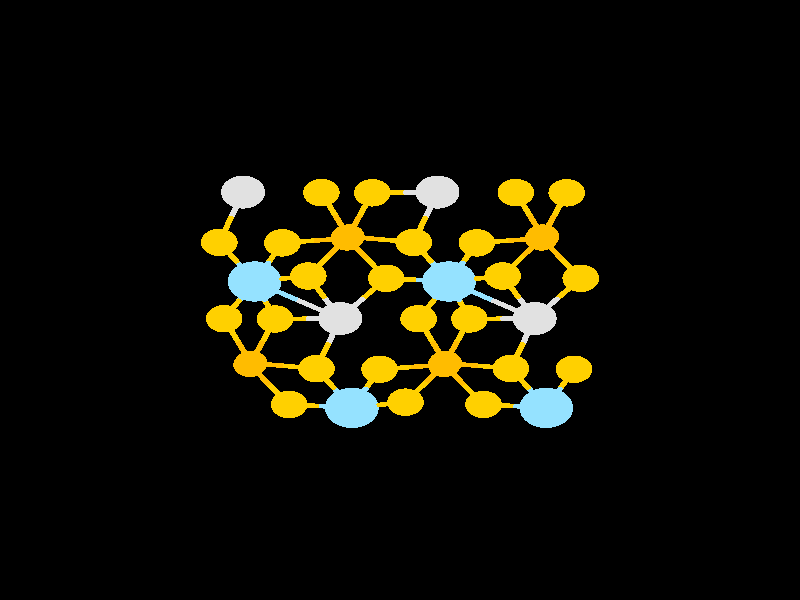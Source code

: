 #include "colors.inc"
#include "finish.inc"

global_settings {assumed_gamma 1 max_trace_level 6}
background {color White transmit 1.0}
camera {orthographic
  right -26.25*x up 26.25*y
  direction 1.00*z
  location <0,0,50.00> look_at <0,0,0>}


light_source {<  2.00,   3.00,  40.00> color White
  area_light <0.70, 0, 0>, <0, 0.70, 0>, 3, 3
  adaptive 1 jitter}
// no fog
#declare simple = finish {phong 0.7}
#declare pale = finish {ambient 0.5 diffuse 0.85 roughness 0.001 specular 0.200 }
#declare intermediate = finish {ambient 0.3 diffuse 0.6 specular 0.1 roughness 0.04}
#declare vmd = finish {ambient 0.0 diffuse 0.65 phong 0.1 phong_size 40.0 specular 0.5 }
#declare jmol = finish {ambient 0.2 diffuse 0.6 specular 1 roughness 0.001 metallic}
#declare ase2 = finish {ambient 0.05 brilliance 3 diffuse 0.6 metallic specular 0.7 roughness 0.04 reflection 0.15}
#declare ase3 = finish {ambient 0.15 brilliance 2 diffuse 0.6 metallic specular 1.0 roughness 0.001 reflection 0.0}
#declare glass = finish {ambient 0.05 diffuse 0.3 specular 1.0 roughness 0.001}
#declare glass2 = finish {ambient 0.01 diffuse 0.3 specular 1.0 reflection 0.25 roughness 0.001}
#declare Rcell = 0.000;
#declare Rbond = 0.100;

#macro atom(LOC, R, COL, TRANS, FIN)
  sphere{LOC, R texture{pigment{color COL transmit TRANS} finish{FIN}}}
#end
#macro constrain(LOC, R, COL, TRANS FIN)
union{torus{R, Rcell rotate 45*z texture{pigment{color COL transmit TRANS} finish{FIN}}}
     torus{R, Rcell rotate -45*z texture{pigment{color COL transmit TRANS} finish{FIN}}}
     translate LOC}
#end

cylinder {<-12.50, -12.50, -25.00>, < 12.50, -12.50, -25.00>, Rcell pigment {Black}}
cylinder {<-12.50,  12.50, -25.00>, < 12.50,  12.50, -25.00>, Rcell pigment {Black}}
cylinder {<-12.50,  12.50,   0.00>, < 12.50,  12.50,   0.00>, Rcell pigment {Black}}
cylinder {<-12.50, -12.50,   0.00>, < 12.50, -12.50,   0.00>, Rcell pigment {Black}}
cylinder {<-12.50, -12.50, -25.00>, <-12.50,  12.50, -25.00>, Rcell pigment {Black}}
cylinder {< 12.50, -12.50, -25.00>, < 12.50,  12.50, -25.00>, Rcell pigment {Black}}
cylinder {< 12.50, -12.50,   0.00>, < 12.50,  12.50,   0.00>, Rcell pigment {Black}}
cylinder {<-12.50, -12.50,   0.00>, <-12.50,  12.50,   0.00>, Rcell pigment {Black}}
cylinder {<-12.50, -12.50, -25.00>, <-12.50, -12.50,   0.00>, Rcell pigment {Black}}
cylinder {< 12.50, -12.50, -25.00>, < 12.50, -12.50,   0.00>, Rcell pigment {Black}}
cylinder {< 12.50,  12.50, -25.00>, < 12.50,  12.50,   0.00>, Rcell pigment {Black}}
cylinder {<-12.50,  12.50, -25.00>, <-12.50,  12.50,   0.00>, Rcell pigment {Black}}
atom(< -4.89,  -2.76, -11.39>, 0.54, rgb <1.00, 0.50, 0.00>, 0.0, ase3) // #0
atom(< -4.93,  -2.83, -13.61>, 0.54, rgb <1.00, 0.50, 0.00>, 0.0, ase3) // #1
atom(< -1.58,  -4.72, -12.50>, 0.88, rgb <0.30, 0.76, 1.00>, 0.0, ase3) // #2
atom(<  1.49,  -2.76, -11.39>, 0.54, rgb <1.00, 0.50, 0.00>, 0.0, ase3) // #3
atom(<  1.45,  -2.83, -13.61>, 0.54, rgb <1.00, 0.50, 0.00>, 0.0, ase3) // #4
atom(< -4.77,   0.81, -12.50>, 0.88, rgb <0.30, 0.76, 1.00>, 0.0, ase3) // #5
atom(< -5.77,  -0.82, -10.77>, 0.60, rgb <1.00, 0.63, 0.00>, 0.0, ase3) // #6
atom(< -1.96,  -0.81, -12.50>, 0.72, rgb <0.75, 0.75, 0.75>, 0.0, ase3) // #7
atom(< -2.74,  -3.00, -10.85>, 0.60, rgb <1.00, 0.63, 0.00>, 0.0, ase3) // #8
atom(<  0.18,  -4.47, -10.71>, 0.60, rgb <1.00, 0.63, 0.00>, 0.0, ase3) // #9
atom(< -0.67,  -3.03, -14.23>, 0.60, rgb <1.00, 0.63, 0.00>, 0.0, ase3) // #10
atom(< -4.10,  -0.83, -14.29>, 0.60, rgb <1.00, 0.63, 0.00>, 0.0, ase3) // #11
atom(< -3.64,  -4.57, -14.15>, 0.60, rgb <1.00, 0.63, 0.00>, 0.0, ase3) // #12
atom(< -1.70,   2.77, -11.39>, 0.54, rgb <1.00, 0.50, 0.00>, 0.0, ase3) // #13
atom(< -1.74,   2.70, -13.61>, 0.54, rgb <1.00, 0.50, 0.00>, 0.0, ase3) // #14
atom(< -5.15,   4.72, -12.50>, 0.72, rgb <0.75, 0.75, 0.75>, 0.0, ase3) // #15
atom(< -5.93,   2.52, -10.85>, 0.60, rgb <1.00, 0.63, 0.00>, 0.0, ase3) // #16
atom(< -3.01,   1.05, -10.71>, 0.60, rgb <1.00, 0.63, 0.00>, 0.0, ase3) // #17
atom(< -3.86,   2.50, -14.23>, 0.60, rgb <1.00, 0.63, 0.00>, 0.0, ase3) // #18
atom(<  4.80,  -4.72, -12.50>, 0.88, rgb <0.30, 0.76, 1.00>, 0.0, ase3) // #19
atom(<  1.61,   0.81, -12.50>, 0.88, rgb <0.30, 0.76, 1.00>, 0.0, ase3) // #20
atom(<  0.61,  -0.82, -10.77>, 0.60, rgb <1.00, 0.63, 0.00>, 0.0, ase3) // #21
atom(<  4.42,  -0.81, -12.50>, 0.72, rgb <0.75, 0.75, 0.75>, 0.0, ase3) // #22
atom(<  3.64,  -3.00, -10.85>, 0.60, rgb <1.00, 0.63, 0.00>, 0.0, ase3) // #23
atom(<  5.71,  -3.03, -14.23>, 0.60, rgb <1.00, 0.63, 0.00>, 0.0, ase3) // #24
atom(<  2.28,  -0.83, -14.29>, 0.60, rgb <1.00, 0.63, 0.00>, 0.0, ase3) // #25
atom(<  2.74,  -4.57, -14.15>, 0.60, rgb <1.00, 0.63, 0.00>, 0.0, ase3) // #26
atom(<  4.68,   2.77, -11.39>, 0.54, rgb <1.00, 0.50, 0.00>, 0.0, ase3) // #27
atom(<  4.64,   2.70, -13.61>, 0.54, rgb <1.00, 0.50, 0.00>, 0.0, ase3) // #28
atom(< -2.58,   4.70, -10.77>, 0.60, rgb <1.00, 0.63, 0.00>, 0.0, ase3) // #29
atom(<  1.23,   4.72, -12.50>, 0.72, rgb <0.75, 0.75, 0.75>, 0.0, ase3) // #30
atom(<  0.45,   2.52, -10.85>, 0.60, rgb <1.00, 0.63, 0.00>, 0.0, ase3) // #31
atom(<  3.37,   1.05, -10.71>, 0.60, rgb <1.00, 0.63, 0.00>, 0.0, ase3) // #32
atom(<  2.52,   2.50, -14.23>, 0.60, rgb <1.00, 0.63, 0.00>, 0.0, ase3) // #33
atom(< -0.91,   4.69, -14.29>, 0.60, rgb <1.00, 0.63, 0.00>, 0.0, ase3) // #34
atom(< -0.45,   0.95, -14.15>, 0.60, rgb <1.00, 0.63, 0.00>, 0.0, ase3) // #35
atom(<  3.80,   4.70, -10.77>, 0.60, rgb <1.00, 0.63, 0.00>, 0.0, ase3) // #36
atom(<  5.47,   4.69, -14.29>, 0.60, rgb <1.00, 0.63, 0.00>, 0.0, ase3) // #37
atom(<  5.93,   0.95, -14.15>, 0.60, rgb <1.00, 0.63, 0.00>, 0.0, ase3) // #38
cylinder {< -4.89,  -2.76, -11.39>, < -3.81,  -2.88, -11.12>, Rbond texture{pigment {color rgb <1.00, 0.50, 0.00> transmit 0.0} finish{ase3}}}
cylinder {< -2.74,  -3.00, -10.85>, < -3.81,  -2.88, -11.12>, Rbond texture{pigment {color rgb <1.00, 0.63, 0.00> transmit 0.0} finish{ase3}}}
cylinder {< -4.89,  -2.76, -11.39>, < -4.91,  -2.79, -12.50>, Rbond texture{pigment {color rgb <1.00, 0.50, 0.00> transmit 0.0} finish{ase3}}}
cylinder {< -4.93,  -2.83, -13.61>, < -4.91,  -2.79, -12.50>, Rbond texture{pigment {color rgb <1.00, 0.50, 0.00> transmit 0.0} finish{ase3}}}
cylinder {< -4.89,  -2.76, -11.39>, < -5.33,  -1.79, -11.08>, Rbond texture{pigment {color rgb <1.00, 0.50, 0.00> transmit 0.0} finish{ase3}}}
cylinder {< -5.77,  -0.82, -10.77>, < -5.33,  -1.79, -11.08>, Rbond texture{pigment {color rgb <1.00, 0.63, 0.00> transmit 0.0} finish{ase3}}}
cylinder {< -4.93,  -2.83, -13.61>, < -4.29,  -3.70, -13.88>, Rbond texture{pigment {color rgb <1.00, 0.50, 0.00> transmit 0.0} finish{ase3}}}
cylinder {< -3.64,  -4.57, -14.15>, < -4.29,  -3.70, -13.88>, Rbond texture{pigment {color rgb <1.00, 0.63, 0.00> transmit 0.0} finish{ase3}}}
cylinder {< -4.93,  -2.83, -13.61>, < -4.51,  -1.83, -13.95>, Rbond texture{pigment {color rgb <1.00, 0.50, 0.00> transmit 0.0} finish{ase3}}}
cylinder {< -4.10,  -0.83, -14.29>, < -4.51,  -1.83, -13.95>, Rbond texture{pigment {color rgb <1.00, 0.63, 0.00> transmit 0.0} finish{ase3}}}
cylinder {< -1.58,  -4.72, -12.50>, < -2.16,  -3.86, -11.67>, Rbond texture{pigment {color rgb <0.30, 0.76, 1.00> transmit 0.0} finish{ase3}}}
cylinder {< -2.74,  -3.00, -10.85>, < -2.16,  -3.86, -11.67>, Rbond texture{pigment {color rgb <1.00, 0.63, 0.00> transmit 0.0} finish{ase3}}}
cylinder {< -1.58,  -4.72, -12.50>, < -1.12,  -3.87, -13.36>, Rbond texture{pigment {color rgb <0.30, 0.76, 1.00> transmit 0.0} finish{ase3}}}
cylinder {< -0.67,  -3.03, -14.23>, < -1.12,  -3.87, -13.36>, Rbond texture{pigment {color rgb <1.00, 0.63, 0.00> transmit 0.0} finish{ase3}}}
cylinder {< -1.58,  -4.72, -12.50>, < -2.61,  -4.64, -13.33>, Rbond texture{pigment {color rgb <0.30, 0.76, 1.00> transmit 0.0} finish{ase3}}}
cylinder {< -3.64,  -4.57, -14.15>, < -2.61,  -4.64, -13.33>, Rbond texture{pigment {color rgb <1.00, 0.63, 0.00> transmit 0.0} finish{ase3}}}
cylinder {< -1.58,  -4.72, -12.50>, < -0.70,  -4.59, -11.61>, Rbond texture{pigment {color rgb <0.30, 0.76, 1.00> transmit 0.0} finish{ase3}}}
cylinder {<  0.18,  -4.47, -10.71>, < -0.70,  -4.59, -11.61>, Rbond texture{pigment {color rgb <1.00, 0.63, 0.00> transmit 0.0} finish{ase3}}}
cylinder {<  1.49,  -2.76, -11.39>, <  0.84,  -3.62, -11.05>, Rbond texture{pigment {color rgb <1.00, 0.50, 0.00> transmit 0.0} finish{ase3}}}
cylinder {<  0.18,  -4.47, -10.71>, <  0.84,  -3.62, -11.05>, Rbond texture{pigment {color rgb <1.00, 0.63, 0.00> transmit 0.0} finish{ase3}}}
cylinder {<  1.49,  -2.76, -11.39>, <  1.05,  -1.79, -11.08>, Rbond texture{pigment {color rgb <1.00, 0.50, 0.00> transmit 0.0} finish{ase3}}}
cylinder {<  0.61,  -0.82, -10.77>, <  1.05,  -1.79, -11.08>, Rbond texture{pigment {color rgb <1.00, 0.63, 0.00> transmit 0.0} finish{ase3}}}
cylinder {<  1.49,  -2.76, -11.39>, <  2.57,  -2.88, -11.12>, Rbond texture{pigment {color rgb <1.00, 0.50, 0.00> transmit 0.0} finish{ase3}}}
cylinder {<  3.64,  -3.00, -10.85>, <  2.57,  -2.88, -11.12>, Rbond texture{pigment {color rgb <1.00, 0.63, 0.00> transmit 0.0} finish{ase3}}}
cylinder {<  1.49,  -2.76, -11.39>, <  1.47,  -2.79, -12.50>, Rbond texture{pigment {color rgb <1.00, 0.50, 0.00> transmit 0.0} finish{ase3}}}
cylinder {<  1.45,  -2.83, -13.61>, <  1.47,  -2.79, -12.50>, Rbond texture{pigment {color rgb <1.00, 0.50, 0.00> transmit 0.0} finish{ase3}}}
cylinder {<  1.45,  -2.83, -13.61>, <  0.39,  -2.93, -13.92>, Rbond texture{pigment {color rgb <1.00, 0.50, 0.00> transmit 0.0} finish{ase3}}}
cylinder {< -0.67,  -3.03, -14.23>, <  0.39,  -2.93, -13.92>, Rbond texture{pigment {color rgb <1.00, 0.63, 0.00> transmit 0.0} finish{ase3}}}
cylinder {<  1.45,  -2.83, -13.61>, <  2.09,  -3.70, -13.88>, Rbond texture{pigment {color rgb <1.00, 0.50, 0.00> transmit 0.0} finish{ase3}}}
cylinder {<  2.74,  -4.57, -14.15>, <  2.09,  -3.70, -13.88>, Rbond texture{pigment {color rgb <1.00, 0.63, 0.00> transmit 0.0} finish{ase3}}}
cylinder {<  1.45,  -2.83, -13.61>, <  1.87,  -1.83, -13.95>, Rbond texture{pigment {color rgb <1.00, 0.50, 0.00> transmit 0.0} finish{ase3}}}
cylinder {<  2.28,  -0.83, -14.29>, <  1.87,  -1.83, -13.95>, Rbond texture{pigment {color rgb <1.00, 0.63, 0.00> transmit 0.0} finish{ase3}}}
cylinder {< -4.77,   0.81, -12.50>, < -3.37,   0.00, -12.50>, Rbond texture{pigment {color rgb <0.30, 0.76, 1.00> transmit 0.0} finish{ase3}}}
cylinder {< -1.96,  -0.81, -12.50>, < -3.37,   0.00, -12.50>, Rbond texture{pigment {color rgb <0.75, 0.75, 0.75> transmit 0.0} finish{ase3}}}
cylinder {< -4.77,   0.81, -12.50>, < -5.27,  -0.01, -11.64>, Rbond texture{pigment {color rgb <0.30, 0.76, 1.00> transmit 0.0} finish{ase3}}}
cylinder {< -5.77,  -0.82, -10.77>, < -5.27,  -0.01, -11.64>, Rbond texture{pigment {color rgb <1.00, 0.63, 0.00> transmit 0.0} finish{ase3}}}
cylinder {< -4.77,   0.81, -12.50>, < -4.43,  -0.01, -13.39>, Rbond texture{pigment {color rgb <0.30, 0.76, 1.00> transmit 0.0} finish{ase3}}}
cylinder {< -4.10,  -0.83, -14.29>, < -4.43,  -0.01, -13.39>, Rbond texture{pigment {color rgb <1.00, 0.63, 0.00> transmit 0.0} finish{ase3}}}
cylinder {< -4.77,   0.81, -12.50>, < -4.31,   1.65, -13.36>, Rbond texture{pigment {color rgb <0.30, 0.76, 1.00> transmit 0.0} finish{ase3}}}
cylinder {< -3.86,   2.50, -14.23>, < -4.31,   1.65, -13.36>, Rbond texture{pigment {color rgb <1.00, 0.63, 0.00> transmit 0.0} finish{ase3}}}
cylinder {< -4.77,   0.81, -12.50>, < -3.89,   0.93, -11.61>, Rbond texture{pigment {color rgb <0.30, 0.76, 1.00> transmit 0.0} finish{ase3}}}
cylinder {< -3.01,   1.05, -10.71>, < -3.89,   0.93, -11.61>, Rbond texture{pigment {color rgb <1.00, 0.63, 0.00> transmit 0.0} finish{ase3}}}
cylinder {< -4.77,   0.81, -12.50>, < -5.35,   1.67, -11.67>, Rbond texture{pigment {color rgb <0.30, 0.76, 1.00> transmit 0.0} finish{ase3}}}
cylinder {< -5.93,   2.52, -10.85>, < -5.35,   1.67, -11.67>, Rbond texture{pigment {color rgb <1.00, 0.63, 0.00> transmit 0.0} finish{ase3}}}
cylinder {< -1.96,  -0.81, -12.50>, < -2.35,  -1.91, -11.67>, Rbond texture{pigment {color rgb <0.75, 0.75, 0.75> transmit 0.0} finish{ase3}}}
cylinder {< -2.74,  -3.00, -10.85>, < -2.35,  -1.91, -11.67>, Rbond texture{pigment {color rgb <1.00, 0.63, 0.00> transmit 0.0} finish{ase3}}}
cylinder {< -1.96,  -0.81, -12.50>, < -3.03,  -0.82, -13.39>, Rbond texture{pigment {color rgb <0.75, 0.75, 0.75> transmit 0.0} finish{ase3}}}
cylinder {< -4.10,  -0.83, -14.29>, < -3.03,  -0.82, -13.39>, Rbond texture{pigment {color rgb <1.00, 0.63, 0.00> transmit 0.0} finish{ase3}}}
cylinder {< -1.96,  -0.81, -12.50>, < -1.21,   0.07, -13.33>, Rbond texture{pigment {color rgb <0.75, 0.75, 0.75> transmit 0.0} finish{ase3}}}
cylinder {< -0.45,   0.95, -14.15>, < -1.21,   0.07, -13.33>, Rbond texture{pigment {color rgb <1.00, 0.63, 0.00> transmit 0.0} finish{ase3}}}
cylinder {< -1.96,  -0.81, -12.50>, < -2.49,   0.12, -11.61>, Rbond texture{pigment {color rgb <0.75, 0.75, 0.75> transmit 0.0} finish{ase3}}}
cylinder {< -3.01,   1.05, -10.71>, < -2.49,   0.12, -11.61>, Rbond texture{pigment {color rgb <1.00, 0.63, 0.00> transmit 0.0} finish{ase3}}}
cylinder {< -1.70,   2.77, -11.39>, < -2.35,   1.91, -11.05>, Rbond texture{pigment {color rgb <1.00, 0.50, 0.00> transmit 0.0} finish{ase3}}}
cylinder {< -3.01,   1.05, -10.71>, < -2.35,   1.91, -11.05>, Rbond texture{pigment {color rgb <1.00, 0.63, 0.00> transmit 0.0} finish{ase3}}}
cylinder {< -1.70,   2.77, -11.39>, < -1.72,   2.73, -12.50>, Rbond texture{pigment {color rgb <1.00, 0.50, 0.00> transmit 0.0} finish{ase3}}}
cylinder {< -1.74,   2.70, -13.61>, < -1.72,   2.73, -12.50>, Rbond texture{pigment {color rgb <1.00, 0.50, 0.00> transmit 0.0} finish{ase3}}}
cylinder {< -1.70,   2.77, -11.39>, < -2.14,   3.74, -11.08>, Rbond texture{pigment {color rgb <1.00, 0.50, 0.00> transmit 0.0} finish{ase3}}}
cylinder {< -2.58,   4.70, -10.77>, < -2.14,   3.74, -11.08>, Rbond texture{pigment {color rgb <1.00, 0.63, 0.00> transmit 0.0} finish{ase3}}}
cylinder {< -1.70,   2.77, -11.39>, < -0.62,   2.65, -11.12>, Rbond texture{pigment {color rgb <1.00, 0.50, 0.00> transmit 0.0} finish{ase3}}}
cylinder {<  0.45,   2.52, -10.85>, < -0.62,   2.65, -11.12>, Rbond texture{pigment {color rgb <1.00, 0.63, 0.00> transmit 0.0} finish{ase3}}}
cylinder {< -1.74,   2.70, -13.61>, < -1.10,   1.83, -13.88>, Rbond texture{pigment {color rgb <1.00, 0.50, 0.00> transmit 0.0} finish{ase3}}}
cylinder {< -0.45,   0.95, -14.15>, < -1.10,   1.83, -13.88>, Rbond texture{pigment {color rgb <1.00, 0.63, 0.00> transmit 0.0} finish{ase3}}}
cylinder {< -1.74,   2.70, -13.61>, < -2.80,   2.60, -13.92>, Rbond texture{pigment {color rgb <1.00, 0.50, 0.00> transmit 0.0} finish{ase3}}}
cylinder {< -3.86,   2.50, -14.23>, < -2.80,   2.60, -13.92>, Rbond texture{pigment {color rgb <1.00, 0.63, 0.00> transmit 0.0} finish{ase3}}}
cylinder {< -1.74,   2.70, -13.61>, < -1.32,   3.69, -13.95>, Rbond texture{pigment {color rgb <1.00, 0.50, 0.00> transmit 0.0} finish{ase3}}}
cylinder {< -0.91,   4.69, -14.29>, < -1.32,   3.69, -13.95>, Rbond texture{pigment {color rgb <1.00, 0.63, 0.00> transmit 0.0} finish{ase3}}}
cylinder {< -5.15,   4.72, -12.50>, < -5.54,   3.62, -11.67>, Rbond texture{pigment {color rgb <0.75, 0.75, 0.75> transmit 0.0} finish{ase3}}}
cylinder {< -5.93,   2.52, -10.85>, < -5.54,   3.62, -11.67>, Rbond texture{pigment {color rgb <1.00, 0.63, 0.00> transmit 0.0} finish{ase3}}}
cylinder {<  4.80,  -4.72, -12.50>, <  3.77,  -4.64, -13.33>, Rbond texture{pigment {color rgb <0.30, 0.76, 1.00> transmit 0.0} finish{ase3}}}
cylinder {<  2.74,  -4.57, -14.15>, <  3.77,  -4.64, -13.33>, Rbond texture{pigment {color rgb <1.00, 0.63, 0.00> transmit 0.0} finish{ase3}}}
cylinder {<  4.80,  -4.72, -12.50>, <  4.22,  -3.86, -11.67>, Rbond texture{pigment {color rgb <0.30, 0.76, 1.00> transmit 0.0} finish{ase3}}}
cylinder {<  3.64,  -3.00, -10.85>, <  4.22,  -3.86, -11.67>, Rbond texture{pigment {color rgb <1.00, 0.63, 0.00> transmit 0.0} finish{ase3}}}
cylinder {<  4.80,  -4.72, -12.50>, <  5.26,  -3.87, -13.36>, Rbond texture{pigment {color rgb <0.30, 0.76, 1.00> transmit 0.0} finish{ase3}}}
cylinder {<  5.71,  -3.03, -14.23>, <  5.26,  -3.87, -13.36>, Rbond texture{pigment {color rgb <1.00, 0.63, 0.00> transmit 0.0} finish{ase3}}}
cylinder {<  1.61,   0.81, -12.50>, <  0.58,   0.88, -13.33>, Rbond texture{pigment {color rgb <0.30, 0.76, 1.00> transmit 0.0} finish{ase3}}}
cylinder {< -0.45,   0.95, -14.15>, <  0.58,   0.88, -13.33>, Rbond texture{pigment {color rgb <1.00, 0.63, 0.00> transmit 0.0} finish{ase3}}}
cylinder {<  1.61,   0.81, -12.50>, <  1.11,  -0.01, -11.64>, Rbond texture{pigment {color rgb <0.30, 0.76, 1.00> transmit 0.0} finish{ase3}}}
cylinder {<  0.61,  -0.82, -10.77>, <  1.11,  -0.01, -11.64>, Rbond texture{pigment {color rgb <1.00, 0.63, 0.00> transmit 0.0} finish{ase3}}}
cylinder {<  1.61,   0.81, -12.50>, <  1.95,  -0.01, -13.39>, Rbond texture{pigment {color rgb <0.30, 0.76, 1.00> transmit 0.0} finish{ase3}}}
cylinder {<  2.28,  -0.83, -14.29>, <  1.95,  -0.01, -13.39>, Rbond texture{pigment {color rgb <1.00, 0.63, 0.00> transmit 0.0} finish{ase3}}}
cylinder {<  1.61,   0.81, -12.50>, <  3.01,   0.00, -12.50>, Rbond texture{pigment {color rgb <0.30, 0.76, 1.00> transmit 0.0} finish{ase3}}}
cylinder {<  4.42,  -0.81, -12.50>, <  3.01,   0.00, -12.50>, Rbond texture{pigment {color rgb <0.75, 0.75, 0.75> transmit 0.0} finish{ase3}}}
cylinder {<  1.61,   0.81, -12.50>, <  1.03,   1.67, -11.67>, Rbond texture{pigment {color rgb <0.30, 0.76, 1.00> transmit 0.0} finish{ase3}}}
cylinder {<  0.45,   2.52, -10.85>, <  1.03,   1.67, -11.67>, Rbond texture{pigment {color rgb <1.00, 0.63, 0.00> transmit 0.0} finish{ase3}}}
cylinder {<  1.61,   0.81, -12.50>, <  2.49,   0.93, -11.61>, Rbond texture{pigment {color rgb <0.30, 0.76, 1.00> transmit 0.0} finish{ase3}}}
cylinder {<  3.37,   1.05, -10.71>, <  2.49,   0.93, -11.61>, Rbond texture{pigment {color rgb <1.00, 0.63, 0.00> transmit 0.0} finish{ase3}}}
cylinder {<  1.61,   0.81, -12.50>, <  2.07,   1.65, -13.36>, Rbond texture{pigment {color rgb <0.30, 0.76, 1.00> transmit 0.0} finish{ase3}}}
cylinder {<  2.52,   2.50, -14.23>, <  2.07,   1.65, -13.36>, Rbond texture{pigment {color rgb <1.00, 0.63, 0.00> transmit 0.0} finish{ase3}}}
cylinder {<  4.42,  -0.81, -12.50>, <  4.03,  -1.91, -11.67>, Rbond texture{pigment {color rgb <0.75, 0.75, 0.75> transmit 0.0} finish{ase3}}}
cylinder {<  3.64,  -3.00, -10.85>, <  4.03,  -1.91, -11.67>, Rbond texture{pigment {color rgb <1.00, 0.63, 0.00> transmit 0.0} finish{ase3}}}
cylinder {<  4.42,  -0.81, -12.50>, <  3.35,  -0.82, -13.39>, Rbond texture{pigment {color rgb <0.75, 0.75, 0.75> transmit 0.0} finish{ase3}}}
cylinder {<  2.28,  -0.83, -14.29>, <  3.35,  -0.82, -13.39>, Rbond texture{pigment {color rgb <1.00, 0.63, 0.00> transmit 0.0} finish{ase3}}}
cylinder {<  4.42,  -0.81, -12.50>, <  3.89,   0.12, -11.61>, Rbond texture{pigment {color rgb <0.75, 0.75, 0.75> transmit 0.0} finish{ase3}}}
cylinder {<  3.37,   1.05, -10.71>, <  3.89,   0.12, -11.61>, Rbond texture{pigment {color rgb <1.00, 0.63, 0.00> transmit 0.0} finish{ase3}}}
cylinder {<  4.42,  -0.81, -12.50>, <  5.17,   0.07, -13.33>, Rbond texture{pigment {color rgb <0.75, 0.75, 0.75> transmit 0.0} finish{ase3}}}
cylinder {<  5.93,   0.95, -14.15>, <  5.17,   0.07, -13.33>, Rbond texture{pigment {color rgb <1.00, 0.63, 0.00> transmit 0.0} finish{ase3}}}
cylinder {<  4.68,   2.77, -11.39>, <  4.03,   1.91, -11.05>, Rbond texture{pigment {color rgb <1.00, 0.50, 0.00> transmit 0.0} finish{ase3}}}
cylinder {<  3.37,   1.05, -10.71>, <  4.03,   1.91, -11.05>, Rbond texture{pigment {color rgb <1.00, 0.63, 0.00> transmit 0.0} finish{ase3}}}
cylinder {<  4.68,   2.77, -11.39>, <  4.66,   2.73, -12.50>, Rbond texture{pigment {color rgb <1.00, 0.50, 0.00> transmit 0.0} finish{ase3}}}
cylinder {<  4.64,   2.70, -13.61>, <  4.66,   2.73, -12.50>, Rbond texture{pigment {color rgb <1.00, 0.50, 0.00> transmit 0.0} finish{ase3}}}
cylinder {<  4.68,   2.77, -11.39>, <  4.24,   3.74, -11.08>, Rbond texture{pigment {color rgb <1.00, 0.50, 0.00> transmit 0.0} finish{ase3}}}
cylinder {<  3.80,   4.70, -10.77>, <  4.24,   3.74, -11.08>, Rbond texture{pigment {color rgb <1.00, 0.63, 0.00> transmit 0.0} finish{ase3}}}
cylinder {<  4.64,   2.70, -13.61>, <  3.58,   2.60, -13.92>, Rbond texture{pigment {color rgb <1.00, 0.50, 0.00> transmit 0.0} finish{ase3}}}
cylinder {<  2.52,   2.50, -14.23>, <  3.58,   2.60, -13.92>, Rbond texture{pigment {color rgb <1.00, 0.63, 0.00> transmit 0.0} finish{ase3}}}
cylinder {<  4.64,   2.70, -13.61>, <  5.06,   3.69, -13.95>, Rbond texture{pigment {color rgb <1.00, 0.50, 0.00> transmit 0.0} finish{ase3}}}
cylinder {<  5.47,   4.69, -14.29>, <  5.06,   3.69, -13.95>, Rbond texture{pigment {color rgb <1.00, 0.63, 0.00> transmit 0.0} finish{ase3}}}
cylinder {<  4.64,   2.70, -13.61>, <  5.28,   1.83, -13.88>, Rbond texture{pigment {color rgb <1.00, 0.50, 0.00> transmit 0.0} finish{ase3}}}
cylinder {<  5.93,   0.95, -14.15>, <  5.28,   1.83, -13.88>, Rbond texture{pigment {color rgb <1.00, 0.63, 0.00> transmit 0.0} finish{ase3}}}
cylinder {<  1.23,   4.72, -12.50>, <  0.16,   4.70, -13.39>, Rbond texture{pigment {color rgb <0.75, 0.75, 0.75> transmit 0.0} finish{ase3}}}
cylinder {< -0.91,   4.69, -14.29>, <  0.16,   4.70, -13.39>, Rbond texture{pigment {color rgb <1.00, 0.63, 0.00> transmit 0.0} finish{ase3}}}
cylinder {<  1.23,   4.72, -12.50>, <  0.84,   3.62, -11.67>, Rbond texture{pigment {color rgb <0.75, 0.75, 0.75> transmit 0.0} finish{ase3}}}
cylinder {<  0.45,   2.52, -10.85>, <  0.84,   3.62, -11.67>, Rbond texture{pigment {color rgb <1.00, 0.63, 0.00> transmit 0.0} finish{ase3}}}
// no constraints
